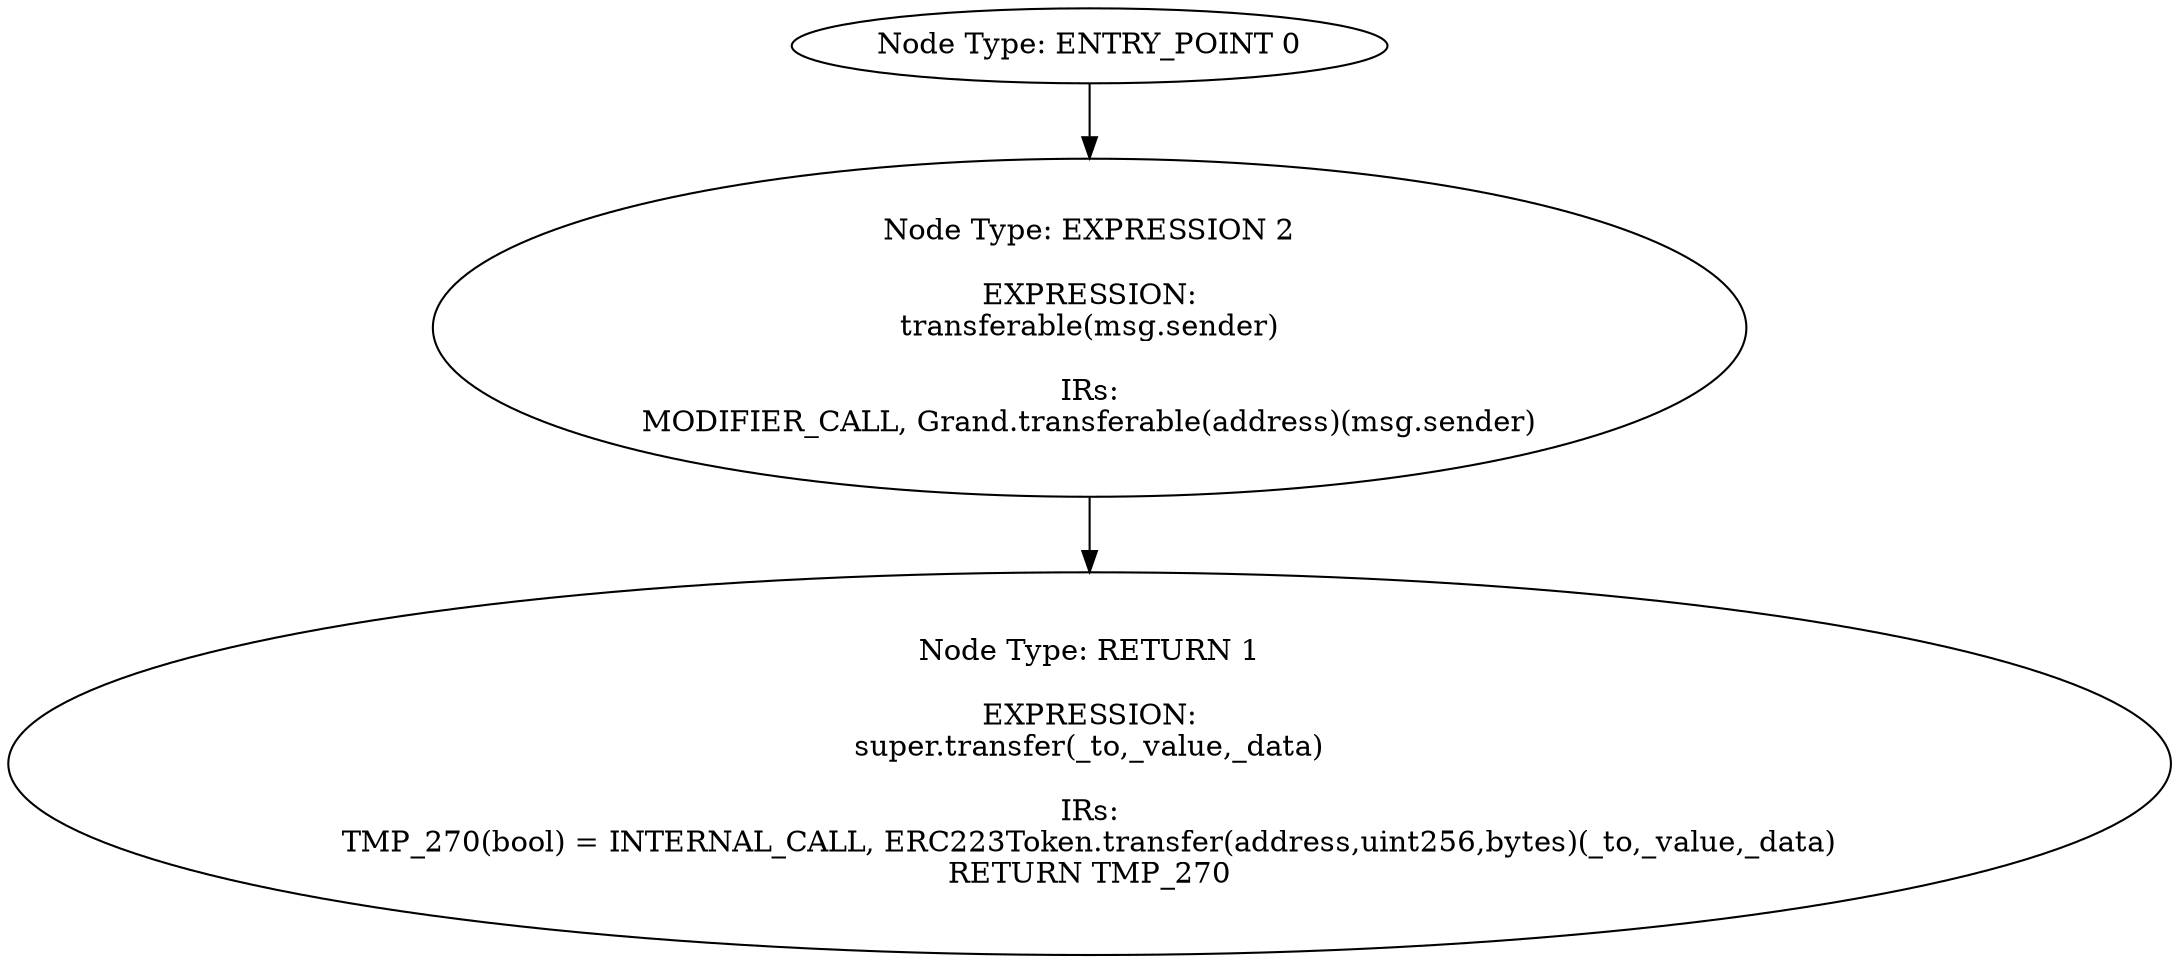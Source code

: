 digraph{
0[label="Node Type: ENTRY_POINT 0
"];
0->2;
1[label="Node Type: RETURN 1

EXPRESSION:
super.transfer(_to,_value,_data)

IRs:
TMP_270(bool) = INTERNAL_CALL, ERC223Token.transfer(address,uint256,bytes)(_to,_value,_data)
RETURN TMP_270"];
2[label="Node Type: EXPRESSION 2

EXPRESSION:
transferable(msg.sender)

IRs:
MODIFIER_CALL, Grand.transferable(address)(msg.sender)"];
2->1;
}
